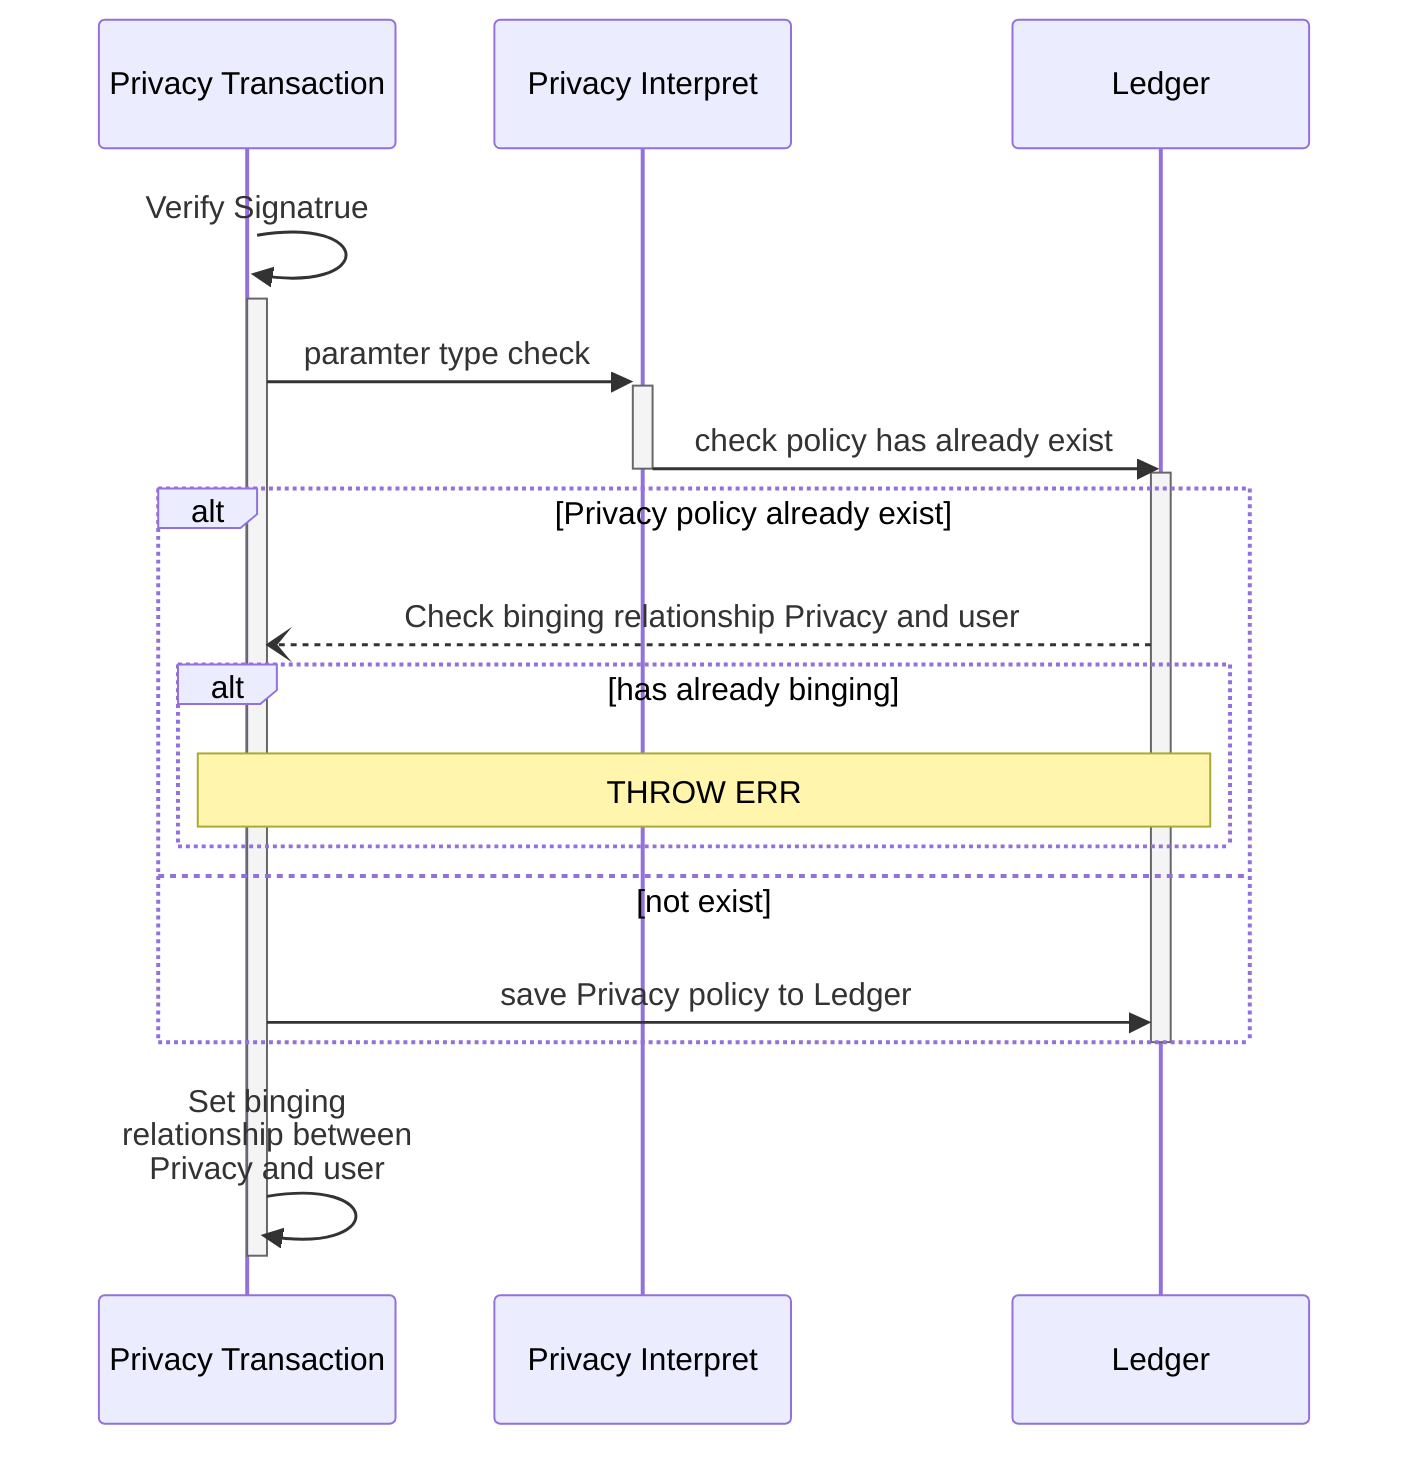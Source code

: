 sequenceDiagram
    participant P as Privacy Transaction
    participant PI as Privacy Interpret
    participant L as Ledger
    activate P
    P ->>+ P: Verify Signatrue
    P ->> + PI: paramter type check
    PI ->>- L: check policy has already exist
    activate L
    alt Privacy policy already exist
        L --) P: Check binging relationship Privacy and user
        alt has already binging
            Note over P, L: THROW ERR
        end
    else not exist
        P ->> L: save Privacy policy to Ledger
    end
    deactivate L
    P ->> P: Set binging <br> relationship  between <br> Privacy and user
    deactivate P